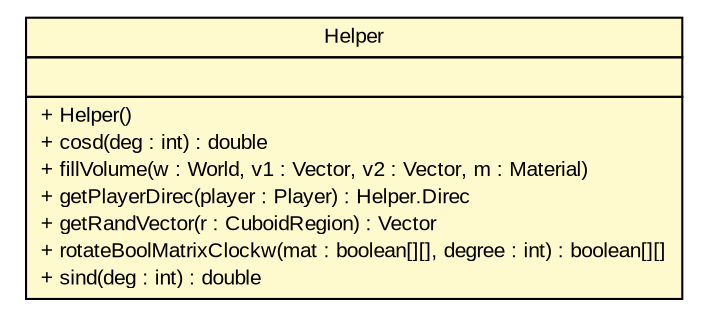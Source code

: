 #!/usr/local/bin/dot
#
# Class diagram 
# Generated by UMLGraph version R5_7_2-32-g40b5a6 (http://www.spinellis.gr/umlgraph/)
#

digraph G {
	edge [fontname="arial",fontsize=10,labelfontname="arial",labelfontsize=10];
	node [fontname="arial",fontsize=10,shape=plaintext];
	nodesep=0.25;
	ranksep=0.5;
	// dunGen.Helper
	c224 [label=<<table title="dunGen.Helper" border="0" cellborder="1" cellspacing="0" cellpadding="2" port="p" bgcolor="lemonChiffon" href="./Helper.html" target="_parent">
		<tr><td><table border="0" cellspacing="0" cellpadding="1">
<tr><td align="center" balign="center"> Helper </td></tr>
		</table></td></tr>
		<tr><td><table border="0" cellspacing="0" cellpadding="1">
<tr><td align="left" balign="left">  </td></tr>
		</table></td></tr>
		<tr><td><table border="0" cellspacing="0" cellpadding="1">
<tr><td align="left" balign="left"> + Helper() </td></tr>
<tr><td align="left" balign="left"> + cosd(deg : int) : double </td></tr>
<tr><td align="left" balign="left"> + fillVolume(w : World, v1 : Vector, v2 : Vector, m : Material) </td></tr>
<tr><td align="left" balign="left"> + getPlayerDirec(player : Player) : Helper.Direc </td></tr>
<tr><td align="left" balign="left"> + getRandVector(r : CuboidRegion) : Vector </td></tr>
<tr><td align="left" balign="left"> + rotateBoolMatrixClockw(mat : boolean[][], degree : int) : boolean[][] </td></tr>
<tr><td align="left" balign="left"> + sind(deg : int) : double </td></tr>
		</table></td></tr>
		</table>>, URL="./Helper.html", fontname="arial", fontcolor="black", fontsize=10.0];
}

